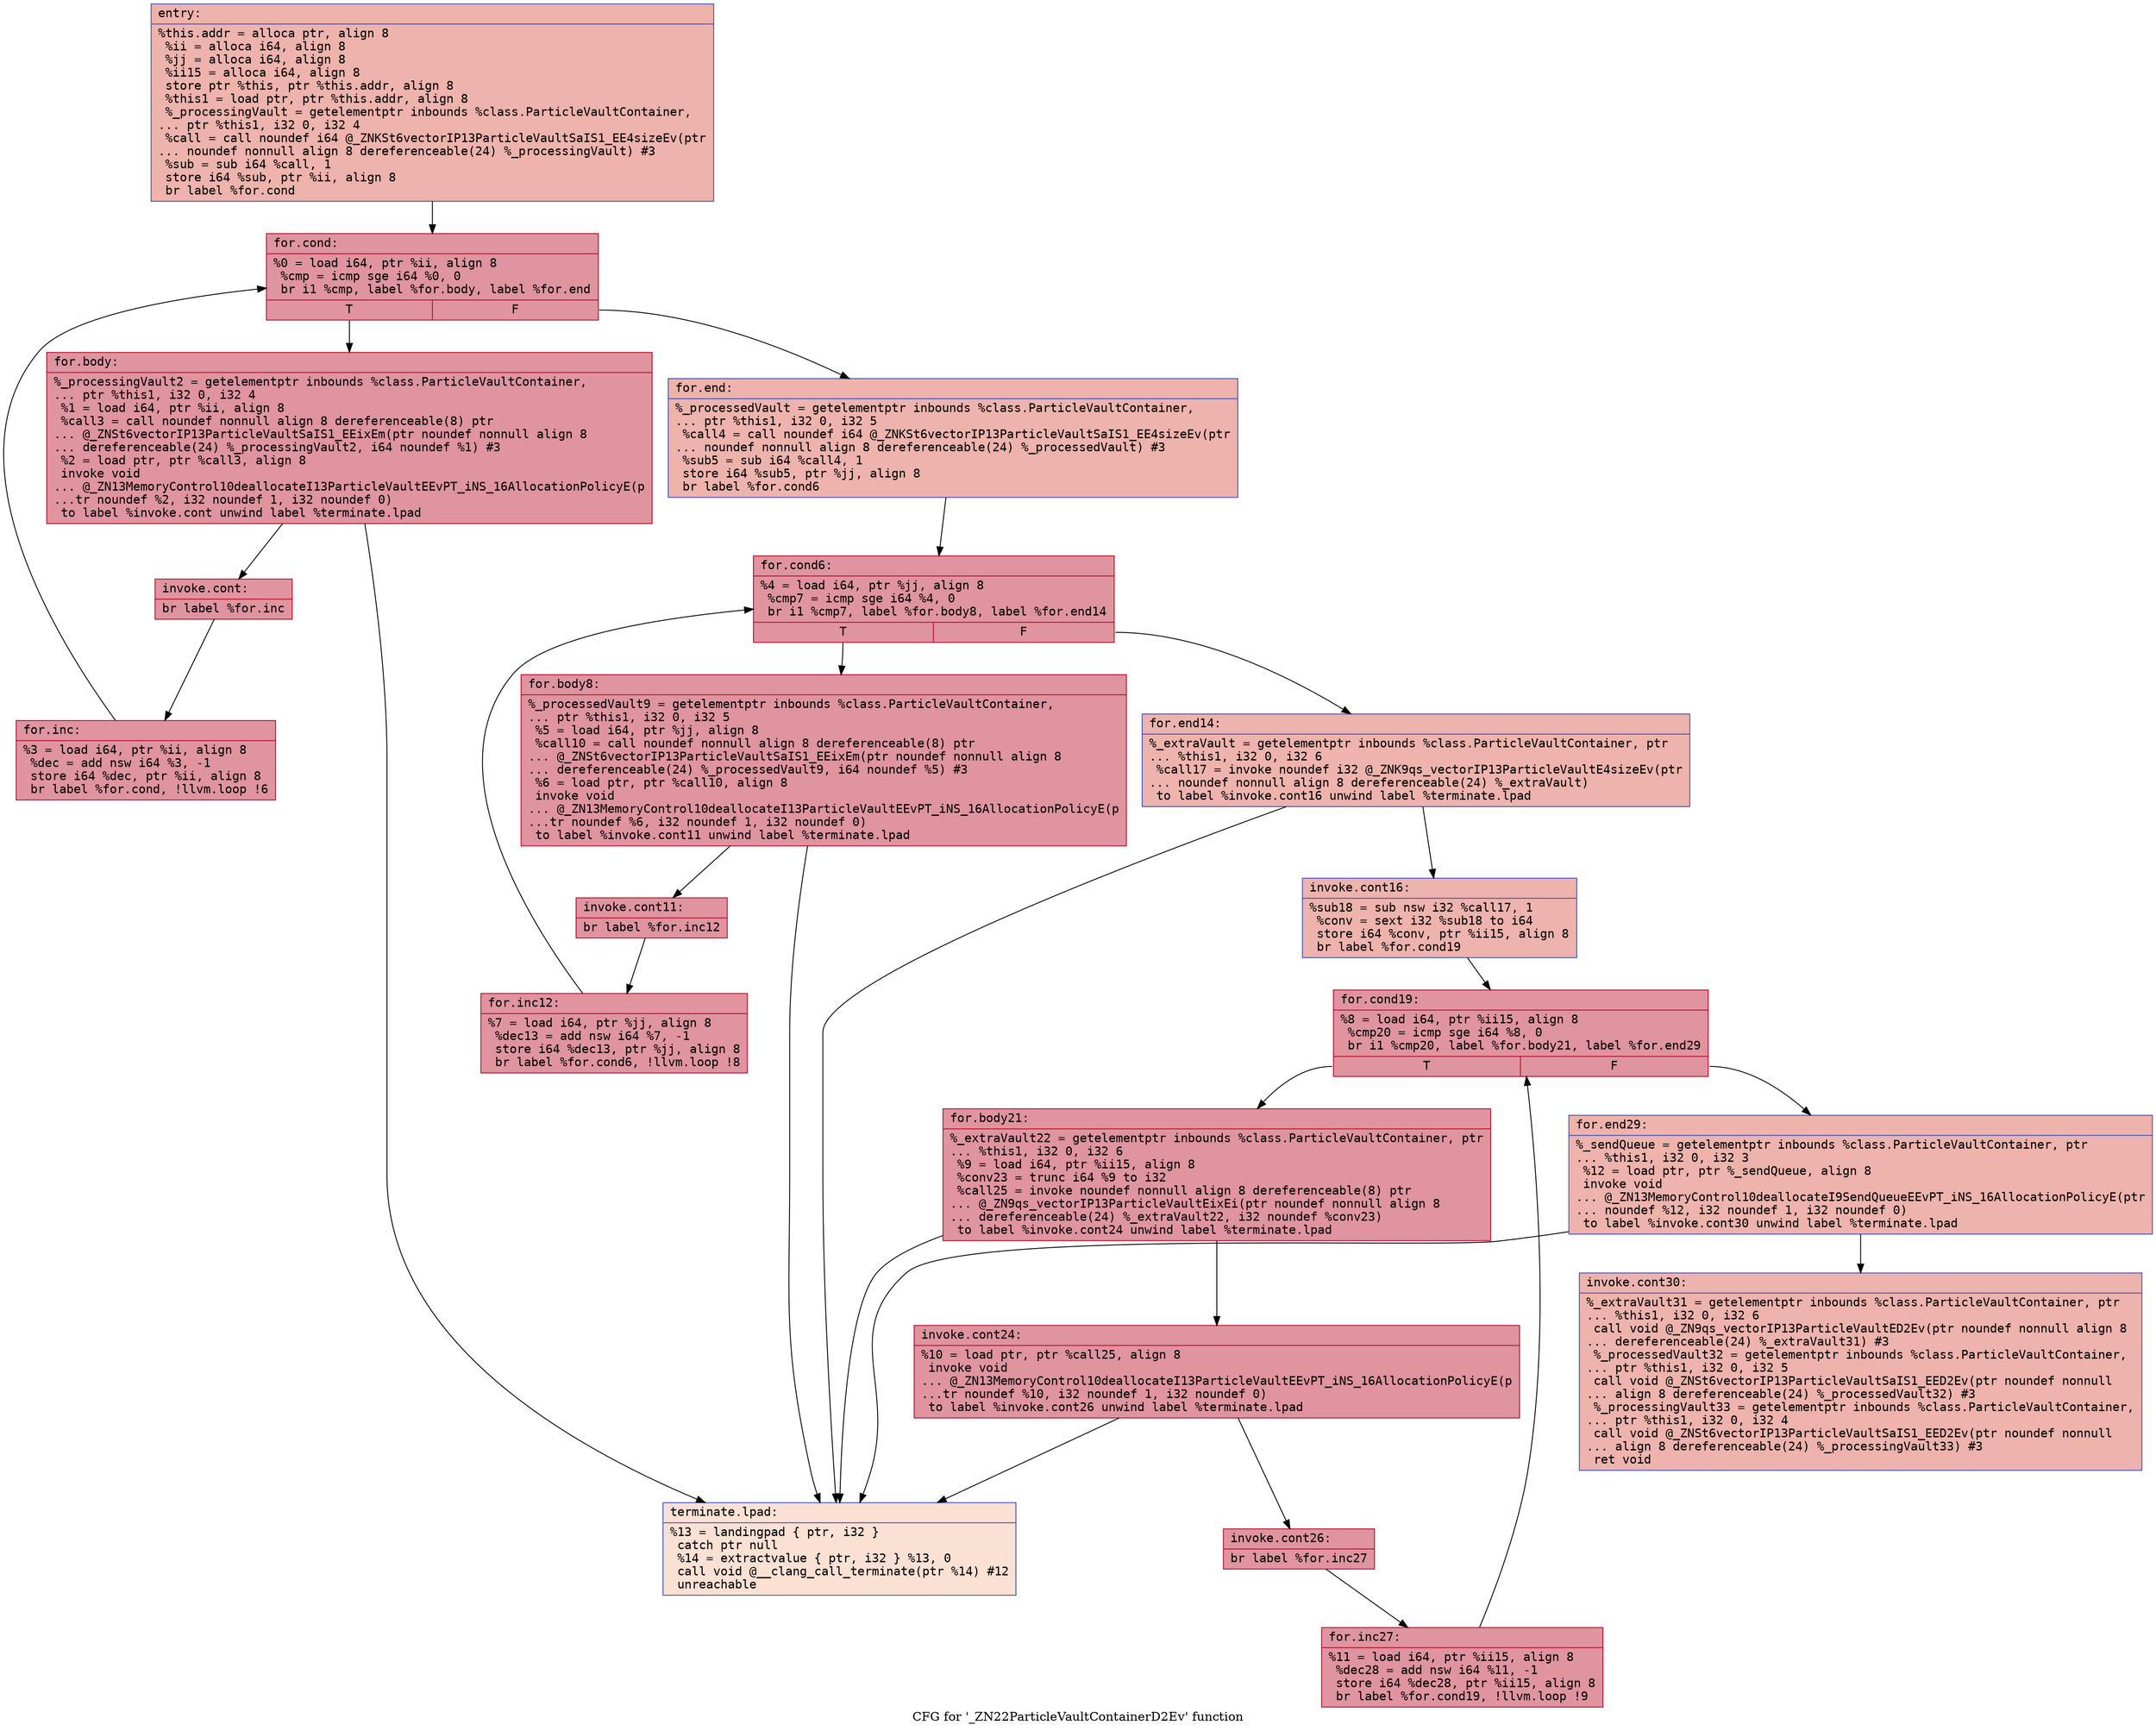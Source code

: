 digraph "CFG for '_ZN22ParticleVaultContainerD2Ev' function" {
	label="CFG for '_ZN22ParticleVaultContainerD2Ev' function";

	Node0x5590710f48e0 [shape=record,color="#3d50c3ff", style=filled, fillcolor="#d6524470" fontname="Courier",label="{entry:\l|  %this.addr = alloca ptr, align 8\l  %ii = alloca i64, align 8\l  %jj = alloca i64, align 8\l  %ii15 = alloca i64, align 8\l  store ptr %this, ptr %this.addr, align 8\l  %this1 = load ptr, ptr %this.addr, align 8\l  %_processingVault = getelementptr inbounds %class.ParticleVaultContainer,\l... ptr %this1, i32 0, i32 4\l  %call = call noundef i64 @_ZNKSt6vectorIP13ParticleVaultSaIS1_EE4sizeEv(ptr\l... noundef nonnull align 8 dereferenceable(24) %_processingVault) #3\l  %sub = sub i64 %call, 1\l  store i64 %sub, ptr %ii, align 8\l  br label %for.cond\l}"];
	Node0x5590710f48e0 -> Node0x5590710f50c0[tooltip="entry -> for.cond\nProbability 100.00%" ];
	Node0x5590710f50c0 [shape=record,color="#b70d28ff", style=filled, fillcolor="#b70d2870" fontname="Courier",label="{for.cond:\l|  %0 = load i64, ptr %ii, align 8\l  %cmp = icmp sge i64 %0, 0\l  br i1 %cmp, label %for.body, label %for.end\l|{<s0>T|<s1>F}}"];
	Node0x5590710f50c0:s0 -> Node0x5590710f52b0[tooltip="for.cond -> for.body\nProbability 96.88%" ];
	Node0x5590710f50c0:s1 -> Node0x5590710f54a0[tooltip="for.cond -> for.end\nProbability 3.12%" ];
	Node0x5590710f52b0 [shape=record,color="#b70d28ff", style=filled, fillcolor="#b70d2870" fontname="Courier",label="{for.body:\l|  %_processingVault2 = getelementptr inbounds %class.ParticleVaultContainer,\l... ptr %this1, i32 0, i32 4\l  %1 = load i64, ptr %ii, align 8\l  %call3 = call noundef nonnull align 8 dereferenceable(8) ptr\l... @_ZNSt6vectorIP13ParticleVaultSaIS1_EEixEm(ptr noundef nonnull align 8\l... dereferenceable(24) %_processingVault2, i64 noundef %1) #3\l  %2 = load ptr, ptr %call3, align 8\l  invoke void\l... @_ZN13MemoryControl10deallocateI13ParticleVaultEEvPT_iNS_16AllocationPolicyE(p\l...tr noundef %2, i32 noundef 1, i32 noundef 0)\l          to label %invoke.cont unwind label %terminate.lpad\l}"];
	Node0x5590710f52b0 -> Node0x5590710f5a20[tooltip="for.body -> invoke.cont\nProbability 100.00%" ];
	Node0x5590710f52b0 -> Node0x5590710f5ad0[tooltip="for.body -> terminate.lpad\nProbability 0.00%" ];
	Node0x5590710f5a20 [shape=record,color="#b70d28ff", style=filled, fillcolor="#b70d2870" fontname="Courier",label="{invoke.cont:\l|  br label %for.inc\l}"];
	Node0x5590710f5a20 -> Node0x5590710f5e80[tooltip="invoke.cont -> for.inc\nProbability 100.00%" ];
	Node0x5590710f5e80 [shape=record,color="#b70d28ff", style=filled, fillcolor="#b70d2870" fontname="Courier",label="{for.inc:\l|  %3 = load i64, ptr %ii, align 8\l  %dec = add nsw i64 %3, -1\l  store i64 %dec, ptr %ii, align 8\l  br label %for.cond, !llvm.loop !6\l}"];
	Node0x5590710f5e80 -> Node0x5590710f50c0[tooltip="for.inc -> for.cond\nProbability 100.00%" ];
	Node0x5590710f54a0 [shape=record,color="#3d50c3ff", style=filled, fillcolor="#d6524470" fontname="Courier",label="{for.end:\l|  %_processedVault = getelementptr inbounds %class.ParticleVaultContainer,\l... ptr %this1, i32 0, i32 5\l  %call4 = call noundef i64 @_ZNKSt6vectorIP13ParticleVaultSaIS1_EE4sizeEv(ptr\l... noundef nonnull align 8 dereferenceable(24) %_processedVault) #3\l  %sub5 = sub i64 %call4, 1\l  store i64 %sub5, ptr %jj, align 8\l  br label %for.cond6\l}"];
	Node0x5590710f54a0 -> Node0x5590710f65f0[tooltip="for.end -> for.cond6\nProbability 100.00%" ];
	Node0x5590710f65f0 [shape=record,color="#b70d28ff", style=filled, fillcolor="#b70d2870" fontname="Courier",label="{for.cond6:\l|  %4 = load i64, ptr %jj, align 8\l  %cmp7 = icmp sge i64 %4, 0\l  br i1 %cmp7, label %for.body8, label %for.end14\l|{<s0>T|<s1>F}}"];
	Node0x5590710f65f0:s0 -> Node0x5590710f5300[tooltip="for.cond6 -> for.body8\nProbability 96.88%" ];
	Node0x5590710f65f0:s1 -> Node0x5590710f5380[tooltip="for.cond6 -> for.end14\nProbability 3.12%" ];
	Node0x5590710f5300 [shape=record,color="#b70d28ff", style=filled, fillcolor="#b70d2870" fontname="Courier",label="{for.body8:\l|  %_processedVault9 = getelementptr inbounds %class.ParticleVaultContainer,\l... ptr %this1, i32 0, i32 5\l  %5 = load i64, ptr %jj, align 8\l  %call10 = call noundef nonnull align 8 dereferenceable(8) ptr\l... @_ZNSt6vectorIP13ParticleVaultSaIS1_EEixEm(ptr noundef nonnull align 8\l... dereferenceable(24) %_processedVault9, i64 noundef %5) #3\l  %6 = load ptr, ptr %call10, align 8\l  invoke void\l... @_ZN13MemoryControl10deallocateI13ParticleVaultEEvPT_iNS_16AllocationPolicyE(p\l...tr noundef %6, i32 noundef 1, i32 noundef 0)\l          to label %invoke.cont11 unwind label %terminate.lpad\l}"];
	Node0x5590710f5300 -> Node0x5590710f6f10[tooltip="for.body8 -> invoke.cont11\nProbability 100.00%" ];
	Node0x5590710f5300 -> Node0x5590710f5ad0[tooltip="for.body8 -> terminate.lpad\nProbability 0.00%" ];
	Node0x5590710f6f10 [shape=record,color="#b70d28ff", style=filled, fillcolor="#b70d2870" fontname="Courier",label="{invoke.cont11:\l|  br label %for.inc12\l}"];
	Node0x5590710f6f10 -> Node0x5590710f7180[tooltip="invoke.cont11 -> for.inc12\nProbability 100.00%" ];
	Node0x5590710f7180 [shape=record,color="#b70d28ff", style=filled, fillcolor="#b70d2870" fontname="Courier",label="{for.inc12:\l|  %7 = load i64, ptr %jj, align 8\l  %dec13 = add nsw i64 %7, -1\l  store i64 %dec13, ptr %jj, align 8\l  br label %for.cond6, !llvm.loop !8\l}"];
	Node0x5590710f7180 -> Node0x5590710f65f0[tooltip="for.inc12 -> for.cond6\nProbability 100.00%" ];
	Node0x5590710f5380 [shape=record,color="#3d50c3ff", style=filled, fillcolor="#d6524470" fontname="Courier",label="{for.end14:\l|  %_extraVault = getelementptr inbounds %class.ParticleVaultContainer, ptr\l... %this1, i32 0, i32 6\l  %call17 = invoke noundef i32 @_ZNK9qs_vectorIP13ParticleVaultE4sizeEv(ptr\l... noundef nonnull align 8 dereferenceable(24) %_extraVault)\l          to label %invoke.cont16 unwind label %terminate.lpad\l}"];
	Node0x5590710f5380 -> Node0x5590710f75e0[tooltip="for.end14 -> invoke.cont16\nProbability 100.00%" ];
	Node0x5590710f5380 -> Node0x5590710f5ad0[tooltip="for.end14 -> terminate.lpad\nProbability 0.00%" ];
	Node0x5590710f75e0 [shape=record,color="#3d50c3ff", style=filled, fillcolor="#d6524470" fontname="Courier",label="{invoke.cont16:\l|  %sub18 = sub nsw i32 %call17, 1\l  %conv = sext i32 %sub18 to i64\l  store i64 %conv, ptr %ii15, align 8\l  br label %for.cond19\l}"];
	Node0x5590710f75e0 -> Node0x5590710f7940[tooltip="invoke.cont16 -> for.cond19\nProbability 100.00%" ];
	Node0x5590710f7940 [shape=record,color="#b70d28ff", style=filled, fillcolor="#b70d2870" fontname="Courier",label="{for.cond19:\l|  %8 = load i64, ptr %ii15, align 8\l  %cmp20 = icmp sge i64 %8, 0\l  br i1 %cmp20, label %for.body21, label %for.end29\l|{<s0>T|<s1>F}}"];
	Node0x5590710f7940:s0 -> Node0x5590710f7b30[tooltip="for.cond19 -> for.body21\nProbability 96.88%" ];
	Node0x5590710f7940:s1 -> Node0x5590710f7bb0[tooltip="for.cond19 -> for.end29\nProbability 3.12%" ];
	Node0x5590710f7b30 [shape=record,color="#b70d28ff", style=filled, fillcolor="#b70d2870" fontname="Courier",label="{for.body21:\l|  %_extraVault22 = getelementptr inbounds %class.ParticleVaultContainer, ptr\l... %this1, i32 0, i32 6\l  %9 = load i64, ptr %ii15, align 8\l  %conv23 = trunc i64 %9 to i32\l  %call25 = invoke noundef nonnull align 8 dereferenceable(8) ptr\l... @_ZN9qs_vectorIP13ParticleVaultEixEi(ptr noundef nonnull align 8\l... dereferenceable(24) %_extraVault22, i32 noundef %conv23)\l          to label %invoke.cont24 unwind label %terminate.lpad\l}"];
	Node0x5590710f7b30 -> Node0x5590710f7f10[tooltip="for.body21 -> invoke.cont24\nProbability 100.00%" ];
	Node0x5590710f7b30 -> Node0x5590710f5ad0[tooltip="for.body21 -> terminate.lpad\nProbability 0.00%" ];
	Node0x5590710f7f10 [shape=record,color="#b70d28ff", style=filled, fillcolor="#b70d2870" fontname="Courier",label="{invoke.cont24:\l|  %10 = load ptr, ptr %call25, align 8\l  invoke void\l... @_ZN13MemoryControl10deallocateI13ParticleVaultEEvPT_iNS_16AllocationPolicyE(p\l...tr noundef %10, i32 noundef 1, i32 noundef 0)\l          to label %invoke.cont26 unwind label %terminate.lpad\l}"];
	Node0x5590710f7f10 -> Node0x5590710f81d0[tooltip="invoke.cont24 -> invoke.cont26\nProbability 100.00%" ];
	Node0x5590710f7f10 -> Node0x5590710f5ad0[tooltip="invoke.cont24 -> terminate.lpad\nProbability 0.00%" ];
	Node0x5590710f81d0 [shape=record,color="#b70d28ff", style=filled, fillcolor="#b70d2870" fontname="Courier",label="{invoke.cont26:\l|  br label %for.inc27\l}"];
	Node0x5590710f81d0 -> Node0x5590710f8410[tooltip="invoke.cont26 -> for.inc27\nProbability 100.00%" ];
	Node0x5590710f8410 [shape=record,color="#b70d28ff", style=filled, fillcolor="#b70d2870" fontname="Courier",label="{for.inc27:\l|  %11 = load i64, ptr %ii15, align 8\l  %dec28 = add nsw i64 %11, -1\l  store i64 %dec28, ptr %ii15, align 8\l  br label %for.cond19, !llvm.loop !9\l}"];
	Node0x5590710f8410 -> Node0x5590710f7940[tooltip="for.inc27 -> for.cond19\nProbability 100.00%" ];
	Node0x5590710f7bb0 [shape=record,color="#3d50c3ff", style=filled, fillcolor="#d6524470" fontname="Courier",label="{for.end29:\l|  %_sendQueue = getelementptr inbounds %class.ParticleVaultContainer, ptr\l... %this1, i32 0, i32 3\l  %12 = load ptr, ptr %_sendQueue, align 8\l  invoke void\l... @_ZN13MemoryControl10deallocateI9SendQueueEEvPT_iNS_16AllocationPolicyE(ptr\l... noundef %12, i32 noundef 1, i32 noundef 0)\l          to label %invoke.cont30 unwind label %terminate.lpad\l}"];
	Node0x5590710f7bb0 -> Node0x5590710f9020[tooltip="for.end29 -> invoke.cont30\nProbability 100.00%" ];
	Node0x5590710f7bb0 -> Node0x5590710f5ad0[tooltip="for.end29 -> terminate.lpad\nProbability 0.00%" ];
	Node0x5590710f9020 [shape=record,color="#3d50c3ff", style=filled, fillcolor="#d6524470" fontname="Courier",label="{invoke.cont30:\l|  %_extraVault31 = getelementptr inbounds %class.ParticleVaultContainer, ptr\l... %this1, i32 0, i32 6\l  call void @_ZN9qs_vectorIP13ParticleVaultED2Ev(ptr noundef nonnull align 8\l... dereferenceable(24) %_extraVault31) #3\l  %_processedVault32 = getelementptr inbounds %class.ParticleVaultContainer,\l... ptr %this1, i32 0, i32 5\l  call void @_ZNSt6vectorIP13ParticleVaultSaIS1_EED2Ev(ptr noundef nonnull\l... align 8 dereferenceable(24) %_processedVault32) #3\l  %_processingVault33 = getelementptr inbounds %class.ParticleVaultContainer,\l... ptr %this1, i32 0, i32 4\l  call void @_ZNSt6vectorIP13ParticleVaultSaIS1_EED2Ev(ptr noundef nonnull\l... align 8 dereferenceable(24) %_processingVault33) #3\l  ret void\l}"];
	Node0x5590710f5ad0 [shape=record,color="#3d50c3ff", style=filled, fillcolor="#f7b99e70" fontname="Courier",label="{terminate.lpad:\l|  %13 = landingpad \{ ptr, i32 \}\l          catch ptr null\l  %14 = extractvalue \{ ptr, i32 \} %13, 0\l  call void @__clang_call_terminate(ptr %14) #12\l  unreachable\l}"];
}
